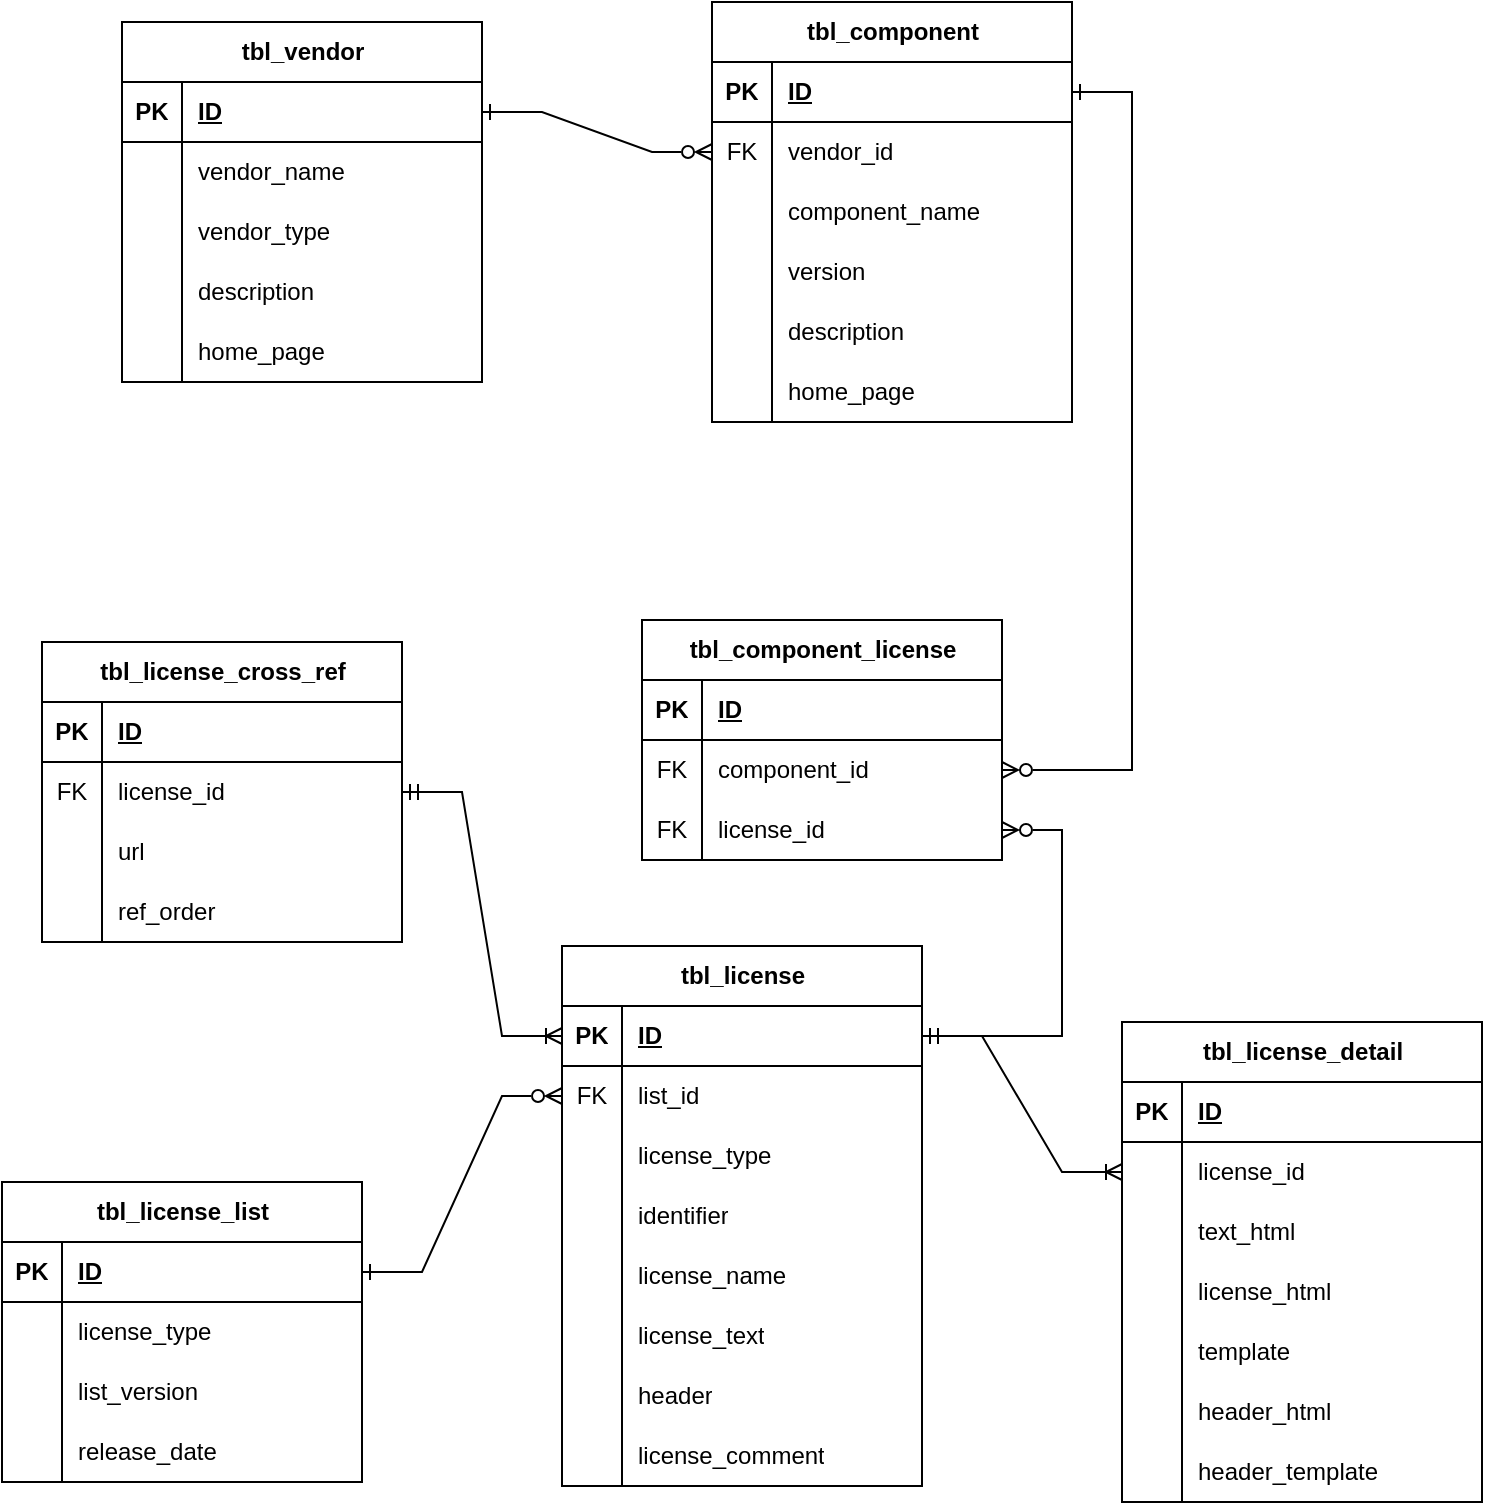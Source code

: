 <mxfile version="21.6.5" type="github">
  <diagram id="R2lEEEUBdFMjLlhIrx00" name="Page-1">
    <mxGraphModel dx="1434" dy="764" grid="1" gridSize="10" guides="1" tooltips="1" connect="1" arrows="1" fold="1" page="1" pageScale="1" pageWidth="850" pageHeight="1100" math="0" shadow="0" extFonts="Permanent Marker^https://fonts.googleapis.com/css?family=Permanent+Marker">
      <root>
        <mxCell id="0" />
        <mxCell id="1" parent="0" />
        <mxCell id="EfTZj8KzghILz2x8NqEM-2" value="tbl_vendor" style="shape=table;startSize=30;container=1;collapsible=1;childLayout=tableLayout;fixedRows=1;rowLines=0;fontStyle=1;align=center;resizeLast=1;html=1;" vertex="1" parent="1">
          <mxGeometry x="130" y="130" width="180" height="180" as="geometry" />
        </mxCell>
        <mxCell id="EfTZj8KzghILz2x8NqEM-3" value="" style="shape=tableRow;horizontal=0;startSize=0;swimlaneHead=0;swimlaneBody=0;fillColor=none;collapsible=0;dropTarget=0;points=[[0,0.5],[1,0.5]];portConstraint=eastwest;top=0;left=0;right=0;bottom=1;" vertex="1" parent="EfTZj8KzghILz2x8NqEM-2">
          <mxGeometry y="30" width="180" height="30" as="geometry" />
        </mxCell>
        <mxCell id="EfTZj8KzghILz2x8NqEM-4" value="PK" style="shape=partialRectangle;connectable=0;fillColor=none;top=0;left=0;bottom=0;right=0;fontStyle=1;overflow=hidden;whiteSpace=wrap;html=1;" vertex="1" parent="EfTZj8KzghILz2x8NqEM-3">
          <mxGeometry width="30" height="30" as="geometry">
            <mxRectangle width="30" height="30" as="alternateBounds" />
          </mxGeometry>
        </mxCell>
        <mxCell id="EfTZj8KzghILz2x8NqEM-5" value="ID" style="shape=partialRectangle;connectable=0;fillColor=none;top=0;left=0;bottom=0;right=0;align=left;spacingLeft=6;fontStyle=5;overflow=hidden;whiteSpace=wrap;html=1;" vertex="1" parent="EfTZj8KzghILz2x8NqEM-3">
          <mxGeometry x="30" width="150" height="30" as="geometry">
            <mxRectangle width="150" height="30" as="alternateBounds" />
          </mxGeometry>
        </mxCell>
        <mxCell id="EfTZj8KzghILz2x8NqEM-6" value="" style="shape=tableRow;horizontal=0;startSize=0;swimlaneHead=0;swimlaneBody=0;fillColor=none;collapsible=0;dropTarget=0;points=[[0,0.5],[1,0.5]];portConstraint=eastwest;top=0;left=0;right=0;bottom=0;" vertex="1" parent="EfTZj8KzghILz2x8NqEM-2">
          <mxGeometry y="60" width="180" height="30" as="geometry" />
        </mxCell>
        <mxCell id="EfTZj8KzghILz2x8NqEM-7" value="" style="shape=partialRectangle;connectable=0;fillColor=none;top=0;left=0;bottom=0;right=0;editable=1;overflow=hidden;whiteSpace=wrap;html=1;" vertex="1" parent="EfTZj8KzghILz2x8NqEM-6">
          <mxGeometry width="30" height="30" as="geometry">
            <mxRectangle width="30" height="30" as="alternateBounds" />
          </mxGeometry>
        </mxCell>
        <mxCell id="EfTZj8KzghILz2x8NqEM-8" value="vendor_name" style="shape=partialRectangle;connectable=0;fillColor=none;top=0;left=0;bottom=0;right=0;align=left;spacingLeft=6;overflow=hidden;whiteSpace=wrap;html=1;" vertex="1" parent="EfTZj8KzghILz2x8NqEM-6">
          <mxGeometry x="30" width="150" height="30" as="geometry">
            <mxRectangle width="150" height="30" as="alternateBounds" />
          </mxGeometry>
        </mxCell>
        <mxCell id="EfTZj8KzghILz2x8NqEM-9" value="" style="shape=tableRow;horizontal=0;startSize=0;swimlaneHead=0;swimlaneBody=0;fillColor=none;collapsible=0;dropTarget=0;points=[[0,0.5],[1,0.5]];portConstraint=eastwest;top=0;left=0;right=0;bottom=0;" vertex="1" parent="EfTZj8KzghILz2x8NqEM-2">
          <mxGeometry y="90" width="180" height="30" as="geometry" />
        </mxCell>
        <mxCell id="EfTZj8KzghILz2x8NqEM-10" value="" style="shape=partialRectangle;connectable=0;fillColor=none;top=0;left=0;bottom=0;right=0;editable=1;overflow=hidden;whiteSpace=wrap;html=1;" vertex="1" parent="EfTZj8KzghILz2x8NqEM-9">
          <mxGeometry width="30" height="30" as="geometry">
            <mxRectangle width="30" height="30" as="alternateBounds" />
          </mxGeometry>
        </mxCell>
        <mxCell id="EfTZj8KzghILz2x8NqEM-11" value="vendor_type" style="shape=partialRectangle;connectable=0;fillColor=none;top=0;left=0;bottom=0;right=0;align=left;spacingLeft=6;overflow=hidden;whiteSpace=wrap;html=1;" vertex="1" parent="EfTZj8KzghILz2x8NqEM-9">
          <mxGeometry x="30" width="150" height="30" as="geometry">
            <mxRectangle width="150" height="30" as="alternateBounds" />
          </mxGeometry>
        </mxCell>
        <mxCell id="EfTZj8KzghILz2x8NqEM-12" value="" style="shape=tableRow;horizontal=0;startSize=0;swimlaneHead=0;swimlaneBody=0;fillColor=none;collapsible=0;dropTarget=0;points=[[0,0.5],[1,0.5]];portConstraint=eastwest;top=0;left=0;right=0;bottom=0;" vertex="1" parent="EfTZj8KzghILz2x8NqEM-2">
          <mxGeometry y="120" width="180" height="30" as="geometry" />
        </mxCell>
        <mxCell id="EfTZj8KzghILz2x8NqEM-13" value="" style="shape=partialRectangle;connectable=0;fillColor=none;top=0;left=0;bottom=0;right=0;editable=1;overflow=hidden;whiteSpace=wrap;html=1;" vertex="1" parent="EfTZj8KzghILz2x8NqEM-12">
          <mxGeometry width="30" height="30" as="geometry">
            <mxRectangle width="30" height="30" as="alternateBounds" />
          </mxGeometry>
        </mxCell>
        <mxCell id="EfTZj8KzghILz2x8NqEM-14" value="description" style="shape=partialRectangle;connectable=0;fillColor=none;top=0;left=0;bottom=0;right=0;align=left;spacingLeft=6;overflow=hidden;whiteSpace=wrap;html=1;" vertex="1" parent="EfTZj8KzghILz2x8NqEM-12">
          <mxGeometry x="30" width="150" height="30" as="geometry">
            <mxRectangle width="150" height="30" as="alternateBounds" />
          </mxGeometry>
        </mxCell>
        <mxCell id="EfTZj8KzghILz2x8NqEM-15" value="" style="shape=tableRow;horizontal=0;startSize=0;swimlaneHead=0;swimlaneBody=0;fillColor=none;collapsible=0;dropTarget=0;points=[[0,0.5],[1,0.5]];portConstraint=eastwest;top=0;left=0;right=0;bottom=0;" vertex="1" parent="EfTZj8KzghILz2x8NqEM-2">
          <mxGeometry y="150" width="180" height="30" as="geometry" />
        </mxCell>
        <mxCell id="EfTZj8KzghILz2x8NqEM-16" value="" style="shape=partialRectangle;connectable=0;fillColor=none;top=0;left=0;bottom=0;right=0;editable=1;overflow=hidden;whiteSpace=wrap;html=1;" vertex="1" parent="EfTZj8KzghILz2x8NqEM-15">
          <mxGeometry width="30" height="30" as="geometry">
            <mxRectangle width="30" height="30" as="alternateBounds" />
          </mxGeometry>
        </mxCell>
        <mxCell id="EfTZj8KzghILz2x8NqEM-17" value="home_page" style="shape=partialRectangle;connectable=0;fillColor=none;top=0;left=0;bottom=0;right=0;align=left;spacingLeft=6;overflow=hidden;whiteSpace=wrap;html=1;" vertex="1" parent="EfTZj8KzghILz2x8NqEM-15">
          <mxGeometry x="30" width="150" height="30" as="geometry">
            <mxRectangle width="150" height="30" as="alternateBounds" />
          </mxGeometry>
        </mxCell>
        <mxCell id="EfTZj8KzghILz2x8NqEM-27" value="tbl_component" style="shape=table;startSize=30;container=1;collapsible=1;childLayout=tableLayout;fixedRows=1;rowLines=0;fontStyle=1;align=center;resizeLast=1;html=1;" vertex="1" parent="1">
          <mxGeometry x="425" y="120" width="180" height="210" as="geometry" />
        </mxCell>
        <mxCell id="EfTZj8KzghILz2x8NqEM-28" value="" style="shape=tableRow;horizontal=0;startSize=0;swimlaneHead=0;swimlaneBody=0;fillColor=none;collapsible=0;dropTarget=0;points=[[0,0.5],[1,0.5]];portConstraint=eastwest;top=0;left=0;right=0;bottom=1;" vertex="1" parent="EfTZj8KzghILz2x8NqEM-27">
          <mxGeometry y="30" width="180" height="30" as="geometry" />
        </mxCell>
        <mxCell id="EfTZj8KzghILz2x8NqEM-29" value="PK" style="shape=partialRectangle;connectable=0;fillColor=none;top=0;left=0;bottom=0;right=0;fontStyle=1;overflow=hidden;whiteSpace=wrap;html=1;" vertex="1" parent="EfTZj8KzghILz2x8NqEM-28">
          <mxGeometry width="30" height="30" as="geometry">
            <mxRectangle width="30" height="30" as="alternateBounds" />
          </mxGeometry>
        </mxCell>
        <mxCell id="EfTZj8KzghILz2x8NqEM-30" value="ID" style="shape=partialRectangle;connectable=0;fillColor=none;top=0;left=0;bottom=0;right=0;align=left;spacingLeft=6;fontStyle=5;overflow=hidden;whiteSpace=wrap;html=1;" vertex="1" parent="EfTZj8KzghILz2x8NqEM-28">
          <mxGeometry x="30" width="150" height="30" as="geometry">
            <mxRectangle width="150" height="30" as="alternateBounds" />
          </mxGeometry>
        </mxCell>
        <mxCell id="EfTZj8KzghILz2x8NqEM-31" value="" style="shape=tableRow;horizontal=0;startSize=0;swimlaneHead=0;swimlaneBody=0;fillColor=none;collapsible=0;dropTarget=0;points=[[0,0.5],[1,0.5]];portConstraint=eastwest;top=0;left=0;right=0;bottom=0;" vertex="1" parent="EfTZj8KzghILz2x8NqEM-27">
          <mxGeometry y="60" width="180" height="30" as="geometry" />
        </mxCell>
        <mxCell id="EfTZj8KzghILz2x8NqEM-32" value="FK" style="shape=partialRectangle;connectable=0;fillColor=none;top=0;left=0;bottom=0;right=0;editable=1;overflow=hidden;whiteSpace=wrap;html=1;" vertex="1" parent="EfTZj8KzghILz2x8NqEM-31">
          <mxGeometry width="30" height="30" as="geometry">
            <mxRectangle width="30" height="30" as="alternateBounds" />
          </mxGeometry>
        </mxCell>
        <mxCell id="EfTZj8KzghILz2x8NqEM-33" value="vendor_id" style="shape=partialRectangle;connectable=0;fillColor=none;top=0;left=0;bottom=0;right=0;align=left;spacingLeft=6;overflow=hidden;whiteSpace=wrap;html=1;" vertex="1" parent="EfTZj8KzghILz2x8NqEM-31">
          <mxGeometry x="30" width="150" height="30" as="geometry">
            <mxRectangle width="150" height="30" as="alternateBounds" />
          </mxGeometry>
        </mxCell>
        <mxCell id="EfTZj8KzghILz2x8NqEM-34" value="" style="shape=tableRow;horizontal=0;startSize=0;swimlaneHead=0;swimlaneBody=0;fillColor=none;collapsible=0;dropTarget=0;points=[[0,0.5],[1,0.5]];portConstraint=eastwest;top=0;left=0;right=0;bottom=0;" vertex="1" parent="EfTZj8KzghILz2x8NqEM-27">
          <mxGeometry y="90" width="180" height="30" as="geometry" />
        </mxCell>
        <mxCell id="EfTZj8KzghILz2x8NqEM-35" value="" style="shape=partialRectangle;connectable=0;fillColor=none;top=0;left=0;bottom=0;right=0;editable=1;overflow=hidden;whiteSpace=wrap;html=1;" vertex="1" parent="EfTZj8KzghILz2x8NqEM-34">
          <mxGeometry width="30" height="30" as="geometry">
            <mxRectangle width="30" height="30" as="alternateBounds" />
          </mxGeometry>
        </mxCell>
        <mxCell id="EfTZj8KzghILz2x8NqEM-36" value="component_name" style="shape=partialRectangle;connectable=0;fillColor=none;top=0;left=0;bottom=0;right=0;align=left;spacingLeft=6;overflow=hidden;whiteSpace=wrap;html=1;" vertex="1" parent="EfTZj8KzghILz2x8NqEM-34">
          <mxGeometry x="30" width="150" height="30" as="geometry">
            <mxRectangle width="150" height="30" as="alternateBounds" />
          </mxGeometry>
        </mxCell>
        <mxCell id="EfTZj8KzghILz2x8NqEM-37" value="" style="shape=tableRow;horizontal=0;startSize=0;swimlaneHead=0;swimlaneBody=0;fillColor=none;collapsible=0;dropTarget=0;points=[[0,0.5],[1,0.5]];portConstraint=eastwest;top=0;left=0;right=0;bottom=0;" vertex="1" parent="EfTZj8KzghILz2x8NqEM-27">
          <mxGeometry y="120" width="180" height="30" as="geometry" />
        </mxCell>
        <mxCell id="EfTZj8KzghILz2x8NqEM-38" value="" style="shape=partialRectangle;connectable=0;fillColor=none;top=0;left=0;bottom=0;right=0;editable=1;overflow=hidden;whiteSpace=wrap;html=1;" vertex="1" parent="EfTZj8KzghILz2x8NqEM-37">
          <mxGeometry width="30" height="30" as="geometry">
            <mxRectangle width="30" height="30" as="alternateBounds" />
          </mxGeometry>
        </mxCell>
        <mxCell id="EfTZj8KzghILz2x8NqEM-39" value="version" style="shape=partialRectangle;connectable=0;fillColor=none;top=0;left=0;bottom=0;right=0;align=left;spacingLeft=6;overflow=hidden;whiteSpace=wrap;html=1;" vertex="1" parent="EfTZj8KzghILz2x8NqEM-37">
          <mxGeometry x="30" width="150" height="30" as="geometry">
            <mxRectangle width="150" height="30" as="alternateBounds" />
          </mxGeometry>
        </mxCell>
        <mxCell id="EfTZj8KzghILz2x8NqEM-40" value="" style="shape=tableRow;horizontal=0;startSize=0;swimlaneHead=0;swimlaneBody=0;fillColor=none;collapsible=0;dropTarget=0;points=[[0,0.5],[1,0.5]];portConstraint=eastwest;top=0;left=0;right=0;bottom=0;" vertex="1" parent="EfTZj8KzghILz2x8NqEM-27">
          <mxGeometry y="150" width="180" height="30" as="geometry" />
        </mxCell>
        <mxCell id="EfTZj8KzghILz2x8NqEM-41" value="" style="shape=partialRectangle;connectable=0;fillColor=none;top=0;left=0;bottom=0;right=0;editable=1;overflow=hidden;whiteSpace=wrap;html=1;" vertex="1" parent="EfTZj8KzghILz2x8NqEM-40">
          <mxGeometry width="30" height="30" as="geometry">
            <mxRectangle width="30" height="30" as="alternateBounds" />
          </mxGeometry>
        </mxCell>
        <mxCell id="EfTZj8KzghILz2x8NqEM-42" value="description" style="shape=partialRectangle;connectable=0;fillColor=none;top=0;left=0;bottom=0;right=0;align=left;spacingLeft=6;overflow=hidden;whiteSpace=wrap;html=1;" vertex="1" parent="EfTZj8KzghILz2x8NqEM-40">
          <mxGeometry x="30" width="150" height="30" as="geometry">
            <mxRectangle width="150" height="30" as="alternateBounds" />
          </mxGeometry>
        </mxCell>
        <mxCell id="EfTZj8KzghILz2x8NqEM-43" value="" style="shape=tableRow;horizontal=0;startSize=0;swimlaneHead=0;swimlaneBody=0;fillColor=none;collapsible=0;dropTarget=0;points=[[0,0.5],[1,0.5]];portConstraint=eastwest;top=0;left=0;right=0;bottom=0;" vertex="1" parent="EfTZj8KzghILz2x8NqEM-27">
          <mxGeometry y="180" width="180" height="30" as="geometry" />
        </mxCell>
        <mxCell id="EfTZj8KzghILz2x8NqEM-44" value="" style="shape=partialRectangle;connectable=0;fillColor=none;top=0;left=0;bottom=0;right=0;editable=1;overflow=hidden;whiteSpace=wrap;html=1;" vertex="1" parent="EfTZj8KzghILz2x8NqEM-43">
          <mxGeometry width="30" height="30" as="geometry">
            <mxRectangle width="30" height="30" as="alternateBounds" />
          </mxGeometry>
        </mxCell>
        <mxCell id="EfTZj8KzghILz2x8NqEM-45" value="home_page" style="shape=partialRectangle;connectable=0;fillColor=none;top=0;left=0;bottom=0;right=0;align=left;spacingLeft=6;overflow=hidden;whiteSpace=wrap;html=1;" vertex="1" parent="EfTZj8KzghILz2x8NqEM-43">
          <mxGeometry x="30" width="150" height="30" as="geometry">
            <mxRectangle width="150" height="30" as="alternateBounds" />
          </mxGeometry>
        </mxCell>
        <mxCell id="EfTZj8KzghILz2x8NqEM-47" value="tbl_license_list" style="shape=table;startSize=30;container=1;collapsible=1;childLayout=tableLayout;fixedRows=1;rowLines=0;fontStyle=1;align=center;resizeLast=1;html=1;" vertex="1" parent="1">
          <mxGeometry x="70" y="710" width="180" height="150" as="geometry" />
        </mxCell>
        <mxCell id="EfTZj8KzghILz2x8NqEM-48" value="" style="shape=tableRow;horizontal=0;startSize=0;swimlaneHead=0;swimlaneBody=0;fillColor=none;collapsible=0;dropTarget=0;points=[[0,0.5],[1,0.5]];portConstraint=eastwest;top=0;left=0;right=0;bottom=1;" vertex="1" parent="EfTZj8KzghILz2x8NqEM-47">
          <mxGeometry y="30" width="180" height="30" as="geometry" />
        </mxCell>
        <mxCell id="EfTZj8KzghILz2x8NqEM-49" value="PK" style="shape=partialRectangle;connectable=0;fillColor=none;top=0;left=0;bottom=0;right=0;fontStyle=1;overflow=hidden;whiteSpace=wrap;html=1;" vertex="1" parent="EfTZj8KzghILz2x8NqEM-48">
          <mxGeometry width="30" height="30" as="geometry">
            <mxRectangle width="30" height="30" as="alternateBounds" />
          </mxGeometry>
        </mxCell>
        <mxCell id="EfTZj8KzghILz2x8NqEM-50" value="ID" style="shape=partialRectangle;connectable=0;fillColor=none;top=0;left=0;bottom=0;right=0;align=left;spacingLeft=6;fontStyle=5;overflow=hidden;whiteSpace=wrap;html=1;" vertex="1" parent="EfTZj8KzghILz2x8NqEM-48">
          <mxGeometry x="30" width="150" height="30" as="geometry">
            <mxRectangle width="150" height="30" as="alternateBounds" />
          </mxGeometry>
        </mxCell>
        <mxCell id="EfTZj8KzghILz2x8NqEM-51" value="" style="shape=tableRow;horizontal=0;startSize=0;swimlaneHead=0;swimlaneBody=0;fillColor=none;collapsible=0;dropTarget=0;points=[[0,0.5],[1,0.5]];portConstraint=eastwest;top=0;left=0;right=0;bottom=0;" vertex="1" parent="EfTZj8KzghILz2x8NqEM-47">
          <mxGeometry y="60" width="180" height="30" as="geometry" />
        </mxCell>
        <mxCell id="EfTZj8KzghILz2x8NqEM-52" value="" style="shape=partialRectangle;connectable=0;fillColor=none;top=0;left=0;bottom=0;right=0;editable=1;overflow=hidden;whiteSpace=wrap;html=1;" vertex="1" parent="EfTZj8KzghILz2x8NqEM-51">
          <mxGeometry width="30" height="30" as="geometry">
            <mxRectangle width="30" height="30" as="alternateBounds" />
          </mxGeometry>
        </mxCell>
        <mxCell id="EfTZj8KzghILz2x8NqEM-53" value="license_type" style="shape=partialRectangle;connectable=0;fillColor=none;top=0;left=0;bottom=0;right=0;align=left;spacingLeft=6;overflow=hidden;whiteSpace=wrap;html=1;" vertex="1" parent="EfTZj8KzghILz2x8NqEM-51">
          <mxGeometry x="30" width="150" height="30" as="geometry">
            <mxRectangle width="150" height="30" as="alternateBounds" />
          </mxGeometry>
        </mxCell>
        <mxCell id="EfTZj8KzghILz2x8NqEM-54" value="" style="shape=tableRow;horizontal=0;startSize=0;swimlaneHead=0;swimlaneBody=0;fillColor=none;collapsible=0;dropTarget=0;points=[[0,0.5],[1,0.5]];portConstraint=eastwest;top=0;left=0;right=0;bottom=0;" vertex="1" parent="EfTZj8KzghILz2x8NqEM-47">
          <mxGeometry y="90" width="180" height="30" as="geometry" />
        </mxCell>
        <mxCell id="EfTZj8KzghILz2x8NqEM-55" value="" style="shape=partialRectangle;connectable=0;fillColor=none;top=0;left=0;bottom=0;right=0;editable=1;overflow=hidden;whiteSpace=wrap;html=1;" vertex="1" parent="EfTZj8KzghILz2x8NqEM-54">
          <mxGeometry width="30" height="30" as="geometry">
            <mxRectangle width="30" height="30" as="alternateBounds" />
          </mxGeometry>
        </mxCell>
        <mxCell id="EfTZj8KzghILz2x8NqEM-56" value="list_version" style="shape=partialRectangle;connectable=0;fillColor=none;top=0;left=0;bottom=0;right=0;align=left;spacingLeft=6;overflow=hidden;whiteSpace=wrap;html=1;" vertex="1" parent="EfTZj8KzghILz2x8NqEM-54">
          <mxGeometry x="30" width="150" height="30" as="geometry">
            <mxRectangle width="150" height="30" as="alternateBounds" />
          </mxGeometry>
        </mxCell>
        <mxCell id="EfTZj8KzghILz2x8NqEM-57" value="" style="shape=tableRow;horizontal=0;startSize=0;swimlaneHead=0;swimlaneBody=0;fillColor=none;collapsible=0;dropTarget=0;points=[[0,0.5],[1,0.5]];portConstraint=eastwest;top=0;left=0;right=0;bottom=0;" vertex="1" parent="EfTZj8KzghILz2x8NqEM-47">
          <mxGeometry y="120" width="180" height="30" as="geometry" />
        </mxCell>
        <mxCell id="EfTZj8KzghILz2x8NqEM-58" value="" style="shape=partialRectangle;connectable=0;fillColor=none;top=0;left=0;bottom=0;right=0;editable=1;overflow=hidden;whiteSpace=wrap;html=1;" vertex="1" parent="EfTZj8KzghILz2x8NqEM-57">
          <mxGeometry width="30" height="30" as="geometry">
            <mxRectangle width="30" height="30" as="alternateBounds" />
          </mxGeometry>
        </mxCell>
        <mxCell id="EfTZj8KzghILz2x8NqEM-59" value="release_date" style="shape=partialRectangle;connectable=0;fillColor=none;top=0;left=0;bottom=0;right=0;align=left;spacingLeft=6;overflow=hidden;whiteSpace=wrap;html=1;" vertex="1" parent="EfTZj8KzghILz2x8NqEM-57">
          <mxGeometry x="30" width="150" height="30" as="geometry">
            <mxRectangle width="150" height="30" as="alternateBounds" />
          </mxGeometry>
        </mxCell>
        <mxCell id="EfTZj8KzghILz2x8NqEM-60" value="tbl_license" style="shape=table;startSize=30;container=1;collapsible=1;childLayout=tableLayout;fixedRows=1;rowLines=0;fontStyle=1;align=center;resizeLast=1;html=1;" vertex="1" parent="1">
          <mxGeometry x="350" y="592" width="180" height="270" as="geometry" />
        </mxCell>
        <mxCell id="EfTZj8KzghILz2x8NqEM-61" value="" style="shape=tableRow;horizontal=0;startSize=0;swimlaneHead=0;swimlaneBody=0;fillColor=none;collapsible=0;dropTarget=0;points=[[0,0.5],[1,0.5]];portConstraint=eastwest;top=0;left=0;right=0;bottom=1;" vertex="1" parent="EfTZj8KzghILz2x8NqEM-60">
          <mxGeometry y="30" width="180" height="30" as="geometry" />
        </mxCell>
        <mxCell id="EfTZj8KzghILz2x8NqEM-62" value="PK" style="shape=partialRectangle;connectable=0;fillColor=none;top=0;left=0;bottom=0;right=0;fontStyle=1;overflow=hidden;whiteSpace=wrap;html=1;" vertex="1" parent="EfTZj8KzghILz2x8NqEM-61">
          <mxGeometry width="30" height="30" as="geometry">
            <mxRectangle width="30" height="30" as="alternateBounds" />
          </mxGeometry>
        </mxCell>
        <mxCell id="EfTZj8KzghILz2x8NqEM-63" value="ID" style="shape=partialRectangle;connectable=0;fillColor=none;top=0;left=0;bottom=0;right=0;align=left;spacingLeft=6;fontStyle=5;overflow=hidden;whiteSpace=wrap;html=1;" vertex="1" parent="EfTZj8KzghILz2x8NqEM-61">
          <mxGeometry x="30" width="150" height="30" as="geometry">
            <mxRectangle width="150" height="30" as="alternateBounds" />
          </mxGeometry>
        </mxCell>
        <mxCell id="EfTZj8KzghILz2x8NqEM-138" value="" style="shape=tableRow;horizontal=0;startSize=0;swimlaneHead=0;swimlaneBody=0;fillColor=none;collapsible=0;dropTarget=0;points=[[0,0.5],[1,0.5]];portConstraint=eastwest;top=0;left=0;right=0;bottom=0;" vertex="1" parent="EfTZj8KzghILz2x8NqEM-60">
          <mxGeometry y="60" width="180" height="30" as="geometry" />
        </mxCell>
        <mxCell id="EfTZj8KzghILz2x8NqEM-139" value="FK" style="shape=partialRectangle;connectable=0;fillColor=none;top=0;left=0;bottom=0;right=0;editable=1;overflow=hidden;whiteSpace=wrap;html=1;" vertex="1" parent="EfTZj8KzghILz2x8NqEM-138">
          <mxGeometry width="30" height="30" as="geometry">
            <mxRectangle width="30" height="30" as="alternateBounds" />
          </mxGeometry>
        </mxCell>
        <mxCell id="EfTZj8KzghILz2x8NqEM-140" value="list_id" style="shape=partialRectangle;connectable=0;fillColor=none;top=0;left=0;bottom=0;right=0;align=left;spacingLeft=6;overflow=hidden;whiteSpace=wrap;html=1;" vertex="1" parent="EfTZj8KzghILz2x8NqEM-138">
          <mxGeometry x="30" width="150" height="30" as="geometry">
            <mxRectangle width="150" height="30" as="alternateBounds" />
          </mxGeometry>
        </mxCell>
        <mxCell id="EfTZj8KzghILz2x8NqEM-64" value="" style="shape=tableRow;horizontal=0;startSize=0;swimlaneHead=0;swimlaneBody=0;fillColor=none;collapsible=0;dropTarget=0;points=[[0,0.5],[1,0.5]];portConstraint=eastwest;top=0;left=0;right=0;bottom=0;" vertex="1" parent="EfTZj8KzghILz2x8NqEM-60">
          <mxGeometry y="90" width="180" height="30" as="geometry" />
        </mxCell>
        <mxCell id="EfTZj8KzghILz2x8NqEM-65" value="" style="shape=partialRectangle;connectable=0;fillColor=none;top=0;left=0;bottom=0;right=0;editable=1;overflow=hidden;whiteSpace=wrap;html=1;" vertex="1" parent="EfTZj8KzghILz2x8NqEM-64">
          <mxGeometry width="30" height="30" as="geometry">
            <mxRectangle width="30" height="30" as="alternateBounds" />
          </mxGeometry>
        </mxCell>
        <mxCell id="EfTZj8KzghILz2x8NqEM-66" value="license_type" style="shape=partialRectangle;connectable=0;fillColor=none;top=0;left=0;bottom=0;right=0;align=left;spacingLeft=6;overflow=hidden;whiteSpace=wrap;html=1;" vertex="1" parent="EfTZj8KzghILz2x8NqEM-64">
          <mxGeometry x="30" width="150" height="30" as="geometry">
            <mxRectangle width="150" height="30" as="alternateBounds" />
          </mxGeometry>
        </mxCell>
        <mxCell id="EfTZj8KzghILz2x8NqEM-67" value="" style="shape=tableRow;horizontal=0;startSize=0;swimlaneHead=0;swimlaneBody=0;fillColor=none;collapsible=0;dropTarget=0;points=[[0,0.5],[1,0.5]];portConstraint=eastwest;top=0;left=0;right=0;bottom=0;" vertex="1" parent="EfTZj8KzghILz2x8NqEM-60">
          <mxGeometry y="120" width="180" height="30" as="geometry" />
        </mxCell>
        <mxCell id="EfTZj8KzghILz2x8NqEM-68" value="" style="shape=partialRectangle;connectable=0;fillColor=none;top=0;left=0;bottom=0;right=0;editable=1;overflow=hidden;whiteSpace=wrap;html=1;" vertex="1" parent="EfTZj8KzghILz2x8NqEM-67">
          <mxGeometry width="30" height="30" as="geometry">
            <mxRectangle width="30" height="30" as="alternateBounds" />
          </mxGeometry>
        </mxCell>
        <mxCell id="EfTZj8KzghILz2x8NqEM-69" value="identifier" style="shape=partialRectangle;connectable=0;fillColor=none;top=0;left=0;bottom=0;right=0;align=left;spacingLeft=6;overflow=hidden;whiteSpace=wrap;html=1;" vertex="1" parent="EfTZj8KzghILz2x8NqEM-67">
          <mxGeometry x="30" width="150" height="30" as="geometry">
            <mxRectangle width="150" height="30" as="alternateBounds" />
          </mxGeometry>
        </mxCell>
        <mxCell id="EfTZj8KzghILz2x8NqEM-70" value="" style="shape=tableRow;horizontal=0;startSize=0;swimlaneHead=0;swimlaneBody=0;fillColor=none;collapsible=0;dropTarget=0;points=[[0,0.5],[1,0.5]];portConstraint=eastwest;top=0;left=0;right=0;bottom=0;" vertex="1" parent="EfTZj8KzghILz2x8NqEM-60">
          <mxGeometry y="150" width="180" height="30" as="geometry" />
        </mxCell>
        <mxCell id="EfTZj8KzghILz2x8NqEM-71" value="" style="shape=partialRectangle;connectable=0;fillColor=none;top=0;left=0;bottom=0;right=0;editable=1;overflow=hidden;whiteSpace=wrap;html=1;" vertex="1" parent="EfTZj8KzghILz2x8NqEM-70">
          <mxGeometry width="30" height="30" as="geometry">
            <mxRectangle width="30" height="30" as="alternateBounds" />
          </mxGeometry>
        </mxCell>
        <mxCell id="EfTZj8KzghILz2x8NqEM-72" value="license_name" style="shape=partialRectangle;connectable=0;fillColor=none;top=0;left=0;bottom=0;right=0;align=left;spacingLeft=6;overflow=hidden;whiteSpace=wrap;html=1;" vertex="1" parent="EfTZj8KzghILz2x8NqEM-70">
          <mxGeometry x="30" width="150" height="30" as="geometry">
            <mxRectangle width="150" height="30" as="alternateBounds" />
          </mxGeometry>
        </mxCell>
        <mxCell id="EfTZj8KzghILz2x8NqEM-73" value="" style="shape=tableRow;horizontal=0;startSize=0;swimlaneHead=0;swimlaneBody=0;fillColor=none;collapsible=0;dropTarget=0;points=[[0,0.5],[1,0.5]];portConstraint=eastwest;top=0;left=0;right=0;bottom=0;" vertex="1" parent="EfTZj8KzghILz2x8NqEM-60">
          <mxGeometry y="180" width="180" height="30" as="geometry" />
        </mxCell>
        <mxCell id="EfTZj8KzghILz2x8NqEM-74" value="" style="shape=partialRectangle;connectable=0;fillColor=none;top=0;left=0;bottom=0;right=0;editable=1;overflow=hidden;whiteSpace=wrap;html=1;" vertex="1" parent="EfTZj8KzghILz2x8NqEM-73">
          <mxGeometry width="30" height="30" as="geometry">
            <mxRectangle width="30" height="30" as="alternateBounds" />
          </mxGeometry>
        </mxCell>
        <mxCell id="EfTZj8KzghILz2x8NqEM-75" value="license_text" style="shape=partialRectangle;connectable=0;fillColor=none;top=0;left=0;bottom=0;right=0;align=left;spacingLeft=6;overflow=hidden;whiteSpace=wrap;html=1;" vertex="1" parent="EfTZj8KzghILz2x8NqEM-73">
          <mxGeometry x="30" width="150" height="30" as="geometry">
            <mxRectangle width="150" height="30" as="alternateBounds" />
          </mxGeometry>
        </mxCell>
        <mxCell id="EfTZj8KzghILz2x8NqEM-76" value="" style="shape=tableRow;horizontal=0;startSize=0;swimlaneHead=0;swimlaneBody=0;fillColor=none;collapsible=0;dropTarget=0;points=[[0,0.5],[1,0.5]];portConstraint=eastwest;top=0;left=0;right=0;bottom=0;" vertex="1" parent="EfTZj8KzghILz2x8NqEM-60">
          <mxGeometry y="210" width="180" height="30" as="geometry" />
        </mxCell>
        <mxCell id="EfTZj8KzghILz2x8NqEM-77" value="" style="shape=partialRectangle;connectable=0;fillColor=none;top=0;left=0;bottom=0;right=0;editable=1;overflow=hidden;whiteSpace=wrap;html=1;" vertex="1" parent="EfTZj8KzghILz2x8NqEM-76">
          <mxGeometry width="30" height="30" as="geometry">
            <mxRectangle width="30" height="30" as="alternateBounds" />
          </mxGeometry>
        </mxCell>
        <mxCell id="EfTZj8KzghILz2x8NqEM-78" value="header" style="shape=partialRectangle;connectable=0;fillColor=none;top=0;left=0;bottom=0;right=0;align=left;spacingLeft=6;overflow=hidden;whiteSpace=wrap;html=1;" vertex="1" parent="EfTZj8KzghILz2x8NqEM-76">
          <mxGeometry x="30" width="150" height="30" as="geometry">
            <mxRectangle width="150" height="30" as="alternateBounds" />
          </mxGeometry>
        </mxCell>
        <mxCell id="EfTZj8KzghILz2x8NqEM-79" value="" style="shape=tableRow;horizontal=0;startSize=0;swimlaneHead=0;swimlaneBody=0;fillColor=none;collapsible=0;dropTarget=0;points=[[0,0.5],[1,0.5]];portConstraint=eastwest;top=0;left=0;right=0;bottom=0;" vertex="1" parent="EfTZj8KzghILz2x8NqEM-60">
          <mxGeometry y="240" width="180" height="30" as="geometry" />
        </mxCell>
        <mxCell id="EfTZj8KzghILz2x8NqEM-80" value="" style="shape=partialRectangle;connectable=0;fillColor=none;top=0;left=0;bottom=0;right=0;editable=1;overflow=hidden;whiteSpace=wrap;html=1;" vertex="1" parent="EfTZj8KzghILz2x8NqEM-79">
          <mxGeometry width="30" height="30" as="geometry">
            <mxRectangle width="30" height="30" as="alternateBounds" />
          </mxGeometry>
        </mxCell>
        <mxCell id="EfTZj8KzghILz2x8NqEM-81" value="license_comment" style="shape=partialRectangle;connectable=0;fillColor=none;top=0;left=0;bottom=0;right=0;align=left;spacingLeft=6;overflow=hidden;whiteSpace=wrap;html=1;" vertex="1" parent="EfTZj8KzghILz2x8NqEM-79">
          <mxGeometry x="30" width="150" height="30" as="geometry">
            <mxRectangle width="150" height="30" as="alternateBounds" />
          </mxGeometry>
        </mxCell>
        <mxCell id="EfTZj8KzghILz2x8NqEM-82" value="tbl_license_detail" style="shape=table;startSize=30;container=1;collapsible=1;childLayout=tableLayout;fixedRows=1;rowLines=0;fontStyle=1;align=center;resizeLast=1;html=1;" vertex="1" parent="1">
          <mxGeometry x="630" y="630" width="180" height="240" as="geometry" />
        </mxCell>
        <mxCell id="EfTZj8KzghILz2x8NqEM-83" value="" style="shape=tableRow;horizontal=0;startSize=0;swimlaneHead=0;swimlaneBody=0;fillColor=none;collapsible=0;dropTarget=0;points=[[0,0.5],[1,0.5]];portConstraint=eastwest;top=0;left=0;right=0;bottom=1;" vertex="1" parent="EfTZj8KzghILz2x8NqEM-82">
          <mxGeometry y="30" width="180" height="30" as="geometry" />
        </mxCell>
        <mxCell id="EfTZj8KzghILz2x8NqEM-84" value="PK" style="shape=partialRectangle;connectable=0;fillColor=none;top=0;left=0;bottom=0;right=0;fontStyle=1;overflow=hidden;whiteSpace=wrap;html=1;" vertex="1" parent="EfTZj8KzghILz2x8NqEM-83">
          <mxGeometry width="30" height="30" as="geometry">
            <mxRectangle width="30" height="30" as="alternateBounds" />
          </mxGeometry>
        </mxCell>
        <mxCell id="EfTZj8KzghILz2x8NqEM-85" value="ID" style="shape=partialRectangle;connectable=0;fillColor=none;top=0;left=0;bottom=0;right=0;align=left;spacingLeft=6;fontStyle=5;overflow=hidden;whiteSpace=wrap;html=1;" vertex="1" parent="EfTZj8KzghILz2x8NqEM-83">
          <mxGeometry x="30" width="150" height="30" as="geometry">
            <mxRectangle width="150" height="30" as="alternateBounds" />
          </mxGeometry>
        </mxCell>
        <mxCell id="EfTZj8KzghILz2x8NqEM-86" value="" style="shape=tableRow;horizontal=0;startSize=0;swimlaneHead=0;swimlaneBody=0;fillColor=none;collapsible=0;dropTarget=0;points=[[0,0.5],[1,0.5]];portConstraint=eastwest;top=0;left=0;right=0;bottom=0;" vertex="1" parent="EfTZj8KzghILz2x8NqEM-82">
          <mxGeometry y="60" width="180" height="30" as="geometry" />
        </mxCell>
        <mxCell id="EfTZj8KzghILz2x8NqEM-87" value="" style="shape=partialRectangle;connectable=0;fillColor=none;top=0;left=0;bottom=0;right=0;editable=1;overflow=hidden;whiteSpace=wrap;html=1;" vertex="1" parent="EfTZj8KzghILz2x8NqEM-86">
          <mxGeometry width="30" height="30" as="geometry">
            <mxRectangle width="30" height="30" as="alternateBounds" />
          </mxGeometry>
        </mxCell>
        <mxCell id="EfTZj8KzghILz2x8NqEM-88" value="license_id" style="shape=partialRectangle;connectable=0;fillColor=none;top=0;left=0;bottom=0;right=0;align=left;spacingLeft=6;overflow=hidden;whiteSpace=wrap;html=1;" vertex="1" parent="EfTZj8KzghILz2x8NqEM-86">
          <mxGeometry x="30" width="150" height="30" as="geometry">
            <mxRectangle width="150" height="30" as="alternateBounds" />
          </mxGeometry>
        </mxCell>
        <mxCell id="EfTZj8KzghILz2x8NqEM-89" value="" style="shape=tableRow;horizontal=0;startSize=0;swimlaneHead=0;swimlaneBody=0;fillColor=none;collapsible=0;dropTarget=0;points=[[0,0.5],[1,0.5]];portConstraint=eastwest;top=0;left=0;right=0;bottom=0;" vertex="1" parent="EfTZj8KzghILz2x8NqEM-82">
          <mxGeometry y="90" width="180" height="30" as="geometry" />
        </mxCell>
        <mxCell id="EfTZj8KzghILz2x8NqEM-90" value="" style="shape=partialRectangle;connectable=0;fillColor=none;top=0;left=0;bottom=0;right=0;editable=1;overflow=hidden;whiteSpace=wrap;html=1;" vertex="1" parent="EfTZj8KzghILz2x8NqEM-89">
          <mxGeometry width="30" height="30" as="geometry">
            <mxRectangle width="30" height="30" as="alternateBounds" />
          </mxGeometry>
        </mxCell>
        <mxCell id="EfTZj8KzghILz2x8NqEM-91" value="text_html" style="shape=partialRectangle;connectable=0;fillColor=none;top=0;left=0;bottom=0;right=0;align=left;spacingLeft=6;overflow=hidden;whiteSpace=wrap;html=1;" vertex="1" parent="EfTZj8KzghILz2x8NqEM-89">
          <mxGeometry x="30" width="150" height="30" as="geometry">
            <mxRectangle width="150" height="30" as="alternateBounds" />
          </mxGeometry>
        </mxCell>
        <mxCell id="EfTZj8KzghILz2x8NqEM-92" value="" style="shape=tableRow;horizontal=0;startSize=0;swimlaneHead=0;swimlaneBody=0;fillColor=none;collapsible=0;dropTarget=0;points=[[0,0.5],[1,0.5]];portConstraint=eastwest;top=0;left=0;right=0;bottom=0;" vertex="1" parent="EfTZj8KzghILz2x8NqEM-82">
          <mxGeometry y="120" width="180" height="30" as="geometry" />
        </mxCell>
        <mxCell id="EfTZj8KzghILz2x8NqEM-93" value="" style="shape=partialRectangle;connectable=0;fillColor=none;top=0;left=0;bottom=0;right=0;editable=1;overflow=hidden;whiteSpace=wrap;html=1;" vertex="1" parent="EfTZj8KzghILz2x8NqEM-92">
          <mxGeometry width="30" height="30" as="geometry">
            <mxRectangle width="30" height="30" as="alternateBounds" />
          </mxGeometry>
        </mxCell>
        <mxCell id="EfTZj8KzghILz2x8NqEM-94" value="license_html" style="shape=partialRectangle;connectable=0;fillColor=none;top=0;left=0;bottom=0;right=0;align=left;spacingLeft=6;overflow=hidden;whiteSpace=wrap;html=1;" vertex="1" parent="EfTZj8KzghILz2x8NqEM-92">
          <mxGeometry x="30" width="150" height="30" as="geometry">
            <mxRectangle width="150" height="30" as="alternateBounds" />
          </mxGeometry>
        </mxCell>
        <mxCell id="EfTZj8KzghILz2x8NqEM-95" value="" style="shape=tableRow;horizontal=0;startSize=0;swimlaneHead=0;swimlaneBody=0;fillColor=none;collapsible=0;dropTarget=0;points=[[0,0.5],[1,0.5]];portConstraint=eastwest;top=0;left=0;right=0;bottom=0;" vertex="1" parent="EfTZj8KzghILz2x8NqEM-82">
          <mxGeometry y="150" width="180" height="30" as="geometry" />
        </mxCell>
        <mxCell id="EfTZj8KzghILz2x8NqEM-96" value="" style="shape=partialRectangle;connectable=0;fillColor=none;top=0;left=0;bottom=0;right=0;editable=1;overflow=hidden;whiteSpace=wrap;html=1;" vertex="1" parent="EfTZj8KzghILz2x8NqEM-95">
          <mxGeometry width="30" height="30" as="geometry">
            <mxRectangle width="30" height="30" as="alternateBounds" />
          </mxGeometry>
        </mxCell>
        <mxCell id="EfTZj8KzghILz2x8NqEM-97" value="template" style="shape=partialRectangle;connectable=0;fillColor=none;top=0;left=0;bottom=0;right=0;align=left;spacingLeft=6;overflow=hidden;whiteSpace=wrap;html=1;" vertex="1" parent="EfTZj8KzghILz2x8NqEM-95">
          <mxGeometry x="30" width="150" height="30" as="geometry">
            <mxRectangle width="150" height="30" as="alternateBounds" />
          </mxGeometry>
        </mxCell>
        <mxCell id="EfTZj8KzghILz2x8NqEM-98" value="" style="shape=tableRow;horizontal=0;startSize=0;swimlaneHead=0;swimlaneBody=0;fillColor=none;collapsible=0;dropTarget=0;points=[[0,0.5],[1,0.5]];portConstraint=eastwest;top=0;left=0;right=0;bottom=0;" vertex="1" parent="EfTZj8KzghILz2x8NqEM-82">
          <mxGeometry y="180" width="180" height="30" as="geometry" />
        </mxCell>
        <mxCell id="EfTZj8KzghILz2x8NqEM-99" value="" style="shape=partialRectangle;connectable=0;fillColor=none;top=0;left=0;bottom=0;right=0;editable=1;overflow=hidden;whiteSpace=wrap;html=1;" vertex="1" parent="EfTZj8KzghILz2x8NqEM-98">
          <mxGeometry width="30" height="30" as="geometry">
            <mxRectangle width="30" height="30" as="alternateBounds" />
          </mxGeometry>
        </mxCell>
        <mxCell id="EfTZj8KzghILz2x8NqEM-100" value="header_html" style="shape=partialRectangle;connectable=0;fillColor=none;top=0;left=0;bottom=0;right=0;align=left;spacingLeft=6;overflow=hidden;whiteSpace=wrap;html=1;" vertex="1" parent="EfTZj8KzghILz2x8NqEM-98">
          <mxGeometry x="30" width="150" height="30" as="geometry">
            <mxRectangle width="150" height="30" as="alternateBounds" />
          </mxGeometry>
        </mxCell>
        <mxCell id="EfTZj8KzghILz2x8NqEM-101" value="" style="shape=tableRow;horizontal=0;startSize=0;swimlaneHead=0;swimlaneBody=0;fillColor=none;collapsible=0;dropTarget=0;points=[[0,0.5],[1,0.5]];portConstraint=eastwest;top=0;left=0;right=0;bottom=0;" vertex="1" parent="EfTZj8KzghILz2x8NqEM-82">
          <mxGeometry y="210" width="180" height="30" as="geometry" />
        </mxCell>
        <mxCell id="EfTZj8KzghILz2x8NqEM-102" value="" style="shape=partialRectangle;connectable=0;fillColor=none;top=0;left=0;bottom=0;right=0;editable=1;overflow=hidden;whiteSpace=wrap;html=1;" vertex="1" parent="EfTZj8KzghILz2x8NqEM-101">
          <mxGeometry width="30" height="30" as="geometry">
            <mxRectangle width="30" height="30" as="alternateBounds" />
          </mxGeometry>
        </mxCell>
        <mxCell id="EfTZj8KzghILz2x8NqEM-103" value="header_template" style="shape=partialRectangle;connectable=0;fillColor=none;top=0;left=0;bottom=0;right=0;align=left;spacingLeft=6;overflow=hidden;whiteSpace=wrap;html=1;" vertex="1" parent="EfTZj8KzghILz2x8NqEM-101">
          <mxGeometry x="30" width="150" height="30" as="geometry">
            <mxRectangle width="150" height="30" as="alternateBounds" />
          </mxGeometry>
        </mxCell>
        <mxCell id="EfTZj8KzghILz2x8NqEM-104" value="tbl_license_cross_ref" style="shape=table;startSize=30;container=1;collapsible=1;childLayout=tableLayout;fixedRows=1;rowLines=0;fontStyle=1;align=center;resizeLast=1;html=1;" vertex="1" parent="1">
          <mxGeometry x="90" y="440" width="180" height="150" as="geometry" />
        </mxCell>
        <mxCell id="EfTZj8KzghILz2x8NqEM-105" value="" style="shape=tableRow;horizontal=0;startSize=0;swimlaneHead=0;swimlaneBody=0;fillColor=none;collapsible=0;dropTarget=0;points=[[0,0.5],[1,0.5]];portConstraint=eastwest;top=0;left=0;right=0;bottom=1;" vertex="1" parent="EfTZj8KzghILz2x8NqEM-104">
          <mxGeometry y="30" width="180" height="30" as="geometry" />
        </mxCell>
        <mxCell id="EfTZj8KzghILz2x8NqEM-106" value="PK" style="shape=partialRectangle;connectable=0;fillColor=none;top=0;left=0;bottom=0;right=0;fontStyle=1;overflow=hidden;whiteSpace=wrap;html=1;" vertex="1" parent="EfTZj8KzghILz2x8NqEM-105">
          <mxGeometry width="30" height="30" as="geometry">
            <mxRectangle width="30" height="30" as="alternateBounds" />
          </mxGeometry>
        </mxCell>
        <mxCell id="EfTZj8KzghILz2x8NqEM-107" value="ID" style="shape=partialRectangle;connectable=0;fillColor=none;top=0;left=0;bottom=0;right=0;align=left;spacingLeft=6;fontStyle=5;overflow=hidden;whiteSpace=wrap;html=1;" vertex="1" parent="EfTZj8KzghILz2x8NqEM-105">
          <mxGeometry x="30" width="150" height="30" as="geometry">
            <mxRectangle width="150" height="30" as="alternateBounds" />
          </mxGeometry>
        </mxCell>
        <mxCell id="EfTZj8KzghILz2x8NqEM-108" value="" style="shape=tableRow;horizontal=0;startSize=0;swimlaneHead=0;swimlaneBody=0;fillColor=none;collapsible=0;dropTarget=0;points=[[0,0.5],[1,0.5]];portConstraint=eastwest;top=0;left=0;right=0;bottom=0;" vertex="1" parent="EfTZj8KzghILz2x8NqEM-104">
          <mxGeometry y="60" width="180" height="30" as="geometry" />
        </mxCell>
        <mxCell id="EfTZj8KzghILz2x8NqEM-109" value="FK" style="shape=partialRectangle;connectable=0;fillColor=none;top=0;left=0;bottom=0;right=0;editable=1;overflow=hidden;whiteSpace=wrap;html=1;" vertex="1" parent="EfTZj8KzghILz2x8NqEM-108">
          <mxGeometry width="30" height="30" as="geometry">
            <mxRectangle width="30" height="30" as="alternateBounds" />
          </mxGeometry>
        </mxCell>
        <mxCell id="EfTZj8KzghILz2x8NqEM-110" value="license_id" style="shape=partialRectangle;connectable=0;fillColor=none;top=0;left=0;bottom=0;right=0;align=left;spacingLeft=6;overflow=hidden;whiteSpace=wrap;html=1;" vertex="1" parent="EfTZj8KzghILz2x8NqEM-108">
          <mxGeometry x="30" width="150" height="30" as="geometry">
            <mxRectangle width="150" height="30" as="alternateBounds" />
          </mxGeometry>
        </mxCell>
        <mxCell id="EfTZj8KzghILz2x8NqEM-111" value="" style="shape=tableRow;horizontal=0;startSize=0;swimlaneHead=0;swimlaneBody=0;fillColor=none;collapsible=0;dropTarget=0;points=[[0,0.5],[1,0.5]];portConstraint=eastwest;top=0;left=0;right=0;bottom=0;" vertex="1" parent="EfTZj8KzghILz2x8NqEM-104">
          <mxGeometry y="90" width="180" height="30" as="geometry" />
        </mxCell>
        <mxCell id="EfTZj8KzghILz2x8NqEM-112" value="" style="shape=partialRectangle;connectable=0;fillColor=none;top=0;left=0;bottom=0;right=0;editable=1;overflow=hidden;whiteSpace=wrap;html=1;" vertex="1" parent="EfTZj8KzghILz2x8NqEM-111">
          <mxGeometry width="30" height="30" as="geometry">
            <mxRectangle width="30" height="30" as="alternateBounds" />
          </mxGeometry>
        </mxCell>
        <mxCell id="EfTZj8KzghILz2x8NqEM-113" value="url" style="shape=partialRectangle;connectable=0;fillColor=none;top=0;left=0;bottom=0;right=0;align=left;spacingLeft=6;overflow=hidden;whiteSpace=wrap;html=1;" vertex="1" parent="EfTZj8KzghILz2x8NqEM-111">
          <mxGeometry x="30" width="150" height="30" as="geometry">
            <mxRectangle width="150" height="30" as="alternateBounds" />
          </mxGeometry>
        </mxCell>
        <mxCell id="EfTZj8KzghILz2x8NqEM-114" value="" style="shape=tableRow;horizontal=0;startSize=0;swimlaneHead=0;swimlaneBody=0;fillColor=none;collapsible=0;dropTarget=0;points=[[0,0.5],[1,0.5]];portConstraint=eastwest;top=0;left=0;right=0;bottom=0;" vertex="1" parent="EfTZj8KzghILz2x8NqEM-104">
          <mxGeometry y="120" width="180" height="30" as="geometry" />
        </mxCell>
        <mxCell id="EfTZj8KzghILz2x8NqEM-115" value="" style="shape=partialRectangle;connectable=0;fillColor=none;top=0;left=0;bottom=0;right=0;editable=1;overflow=hidden;whiteSpace=wrap;html=1;" vertex="1" parent="EfTZj8KzghILz2x8NqEM-114">
          <mxGeometry width="30" height="30" as="geometry">
            <mxRectangle width="30" height="30" as="alternateBounds" />
          </mxGeometry>
        </mxCell>
        <mxCell id="EfTZj8KzghILz2x8NqEM-116" value="ref_order" style="shape=partialRectangle;connectable=0;fillColor=none;top=0;left=0;bottom=0;right=0;align=left;spacingLeft=6;overflow=hidden;whiteSpace=wrap;html=1;" vertex="1" parent="EfTZj8KzghILz2x8NqEM-114">
          <mxGeometry x="30" width="150" height="30" as="geometry">
            <mxRectangle width="150" height="30" as="alternateBounds" />
          </mxGeometry>
        </mxCell>
        <mxCell id="EfTZj8KzghILz2x8NqEM-117" value="" style="edgeStyle=entityRelationEdgeStyle;fontSize=12;html=1;endArrow=ERoneToMany;startArrow=ERmandOne;rounded=0;entryX=0;entryY=0.5;entryDx=0;entryDy=0;exitX=1;exitY=0.5;exitDx=0;exitDy=0;" edge="1" parent="1" source="EfTZj8KzghILz2x8NqEM-108" target="EfTZj8KzghILz2x8NqEM-61">
          <mxGeometry width="100" height="100" relative="1" as="geometry">
            <mxPoint x="270" y="862" as="sourcePoint" />
            <mxPoint x="370" y="762" as="targetPoint" />
          </mxGeometry>
        </mxCell>
        <mxCell id="EfTZj8KzghILz2x8NqEM-46" value="" style="edgeStyle=entityRelationEdgeStyle;fontSize=12;html=1;endArrow=ERone;startArrow=ERzeroToMany;rounded=0;startFill=0;endFill=0;" edge="1" parent="1" source="EfTZj8KzghILz2x8NqEM-31" target="EfTZj8KzghILz2x8NqEM-3">
          <mxGeometry width="100" height="100" relative="1" as="geometry">
            <mxPoint x="420" y="195" as="sourcePoint" />
            <mxPoint x="330" y="240" as="targetPoint" />
          </mxGeometry>
        </mxCell>
        <mxCell id="EfTZj8KzghILz2x8NqEM-119" value="tbl_component_license" style="shape=table;startSize=30;container=1;collapsible=1;childLayout=tableLayout;fixedRows=1;rowLines=0;fontStyle=1;align=center;resizeLast=1;html=1;" vertex="1" parent="1">
          <mxGeometry x="390" y="429" width="180" height="120" as="geometry" />
        </mxCell>
        <mxCell id="EfTZj8KzghILz2x8NqEM-120" value="" style="shape=tableRow;horizontal=0;startSize=0;swimlaneHead=0;swimlaneBody=0;fillColor=none;collapsible=0;dropTarget=0;points=[[0,0.5],[1,0.5]];portConstraint=eastwest;top=0;left=0;right=0;bottom=1;" vertex="1" parent="EfTZj8KzghILz2x8NqEM-119">
          <mxGeometry y="30" width="180" height="30" as="geometry" />
        </mxCell>
        <mxCell id="EfTZj8KzghILz2x8NqEM-121" value="PK" style="shape=partialRectangle;connectable=0;fillColor=none;top=0;left=0;bottom=0;right=0;fontStyle=1;overflow=hidden;whiteSpace=wrap;html=1;" vertex="1" parent="EfTZj8KzghILz2x8NqEM-120">
          <mxGeometry width="30" height="30" as="geometry">
            <mxRectangle width="30" height="30" as="alternateBounds" />
          </mxGeometry>
        </mxCell>
        <mxCell id="EfTZj8KzghILz2x8NqEM-122" value="ID" style="shape=partialRectangle;connectable=0;fillColor=none;top=0;left=0;bottom=0;right=0;align=left;spacingLeft=6;fontStyle=5;overflow=hidden;whiteSpace=wrap;html=1;" vertex="1" parent="EfTZj8KzghILz2x8NqEM-120">
          <mxGeometry x="30" width="150" height="30" as="geometry">
            <mxRectangle width="150" height="30" as="alternateBounds" />
          </mxGeometry>
        </mxCell>
        <mxCell id="EfTZj8KzghILz2x8NqEM-123" value="" style="shape=tableRow;horizontal=0;startSize=0;swimlaneHead=0;swimlaneBody=0;fillColor=none;collapsible=0;dropTarget=0;points=[[0,0.5],[1,0.5]];portConstraint=eastwest;top=0;left=0;right=0;bottom=0;" vertex="1" parent="EfTZj8KzghILz2x8NqEM-119">
          <mxGeometry y="60" width="180" height="30" as="geometry" />
        </mxCell>
        <mxCell id="EfTZj8KzghILz2x8NqEM-124" value="FK" style="shape=partialRectangle;connectable=0;fillColor=none;top=0;left=0;bottom=0;right=0;editable=1;overflow=hidden;whiteSpace=wrap;html=1;" vertex="1" parent="EfTZj8KzghILz2x8NqEM-123">
          <mxGeometry width="30" height="30" as="geometry">
            <mxRectangle width="30" height="30" as="alternateBounds" />
          </mxGeometry>
        </mxCell>
        <mxCell id="EfTZj8KzghILz2x8NqEM-125" value="component_id" style="shape=partialRectangle;connectable=0;fillColor=none;top=0;left=0;bottom=0;right=0;align=left;spacingLeft=6;overflow=hidden;whiteSpace=wrap;html=1;" vertex="1" parent="EfTZj8KzghILz2x8NqEM-123">
          <mxGeometry x="30" width="150" height="30" as="geometry">
            <mxRectangle width="150" height="30" as="alternateBounds" />
          </mxGeometry>
        </mxCell>
        <mxCell id="EfTZj8KzghILz2x8NqEM-126" value="" style="shape=tableRow;horizontal=0;startSize=0;swimlaneHead=0;swimlaneBody=0;fillColor=none;collapsible=0;dropTarget=0;points=[[0,0.5],[1,0.5]];portConstraint=eastwest;top=0;left=0;right=0;bottom=0;" vertex="1" parent="EfTZj8KzghILz2x8NqEM-119">
          <mxGeometry y="90" width="180" height="30" as="geometry" />
        </mxCell>
        <mxCell id="EfTZj8KzghILz2x8NqEM-127" value="FK" style="shape=partialRectangle;connectable=0;fillColor=none;top=0;left=0;bottom=0;right=0;editable=1;overflow=hidden;whiteSpace=wrap;html=1;" vertex="1" parent="EfTZj8KzghILz2x8NqEM-126">
          <mxGeometry width="30" height="30" as="geometry">
            <mxRectangle width="30" height="30" as="alternateBounds" />
          </mxGeometry>
        </mxCell>
        <mxCell id="EfTZj8KzghILz2x8NqEM-128" value="license_id" style="shape=partialRectangle;connectable=0;fillColor=none;top=0;left=0;bottom=0;right=0;align=left;spacingLeft=6;overflow=hidden;whiteSpace=wrap;html=1;" vertex="1" parent="EfTZj8KzghILz2x8NqEM-126">
          <mxGeometry x="30" width="150" height="30" as="geometry">
            <mxRectangle width="150" height="30" as="alternateBounds" />
          </mxGeometry>
        </mxCell>
        <mxCell id="EfTZj8KzghILz2x8NqEM-135" value="" style="edgeStyle=entityRelationEdgeStyle;fontSize=12;html=1;endArrow=ERone;startArrow=ERzeroToMany;rounded=0;startFill=0;endFill=0;" edge="1" parent="1" source="EfTZj8KzghILz2x8NqEM-123" target="EfTZj8KzghILz2x8NqEM-28">
          <mxGeometry width="100" height="100" relative="1" as="geometry">
            <mxPoint x="640" y="504" as="sourcePoint" />
            <mxPoint x="675" y="165" as="targetPoint" />
          </mxGeometry>
        </mxCell>
        <mxCell id="EfTZj8KzghILz2x8NqEM-136" value="" style="edgeStyle=entityRelationEdgeStyle;fontSize=12;html=1;endArrow=ERone;startArrow=ERzeroToMany;rounded=0;startFill=0;endFill=0;" edge="1" parent="1" source="EfTZj8KzghILz2x8NqEM-126" target="EfTZj8KzghILz2x8NqEM-61">
          <mxGeometry width="100" height="100" relative="1" as="geometry">
            <mxPoint x="800" y="720" as="sourcePoint" />
            <mxPoint x="835" y="381" as="targetPoint" />
          </mxGeometry>
        </mxCell>
        <mxCell id="EfTZj8KzghILz2x8NqEM-137" value="" style="edgeStyle=entityRelationEdgeStyle;fontSize=12;html=1;endArrow=ERone;startArrow=ERzeroToMany;rounded=0;startFill=0;endFill=0;" edge="1" parent="1" source="EfTZj8KzghILz2x8NqEM-138" target="EfTZj8KzghILz2x8NqEM-48">
          <mxGeometry width="100" height="100" relative="1" as="geometry">
            <mxPoint x="270" y="680" as="sourcePoint" />
            <mxPoint x="290" y="380" as="targetPoint" />
            <Array as="points">
              <mxPoint x="300" y="670" />
            </Array>
          </mxGeometry>
        </mxCell>
        <mxCell id="EfTZj8KzghILz2x8NqEM-141" value="" style="edgeStyle=entityRelationEdgeStyle;fontSize=12;html=1;endArrow=ERoneToMany;startArrow=ERmandOne;rounded=0;" edge="1" parent="1" source="EfTZj8KzghILz2x8NqEM-61" target="EfTZj8KzghILz2x8NqEM-86">
          <mxGeometry width="100" height="100" relative="1" as="geometry">
            <mxPoint x="560" y="790" as="sourcePoint" />
            <mxPoint x="640" y="912" as="targetPoint" />
          </mxGeometry>
        </mxCell>
      </root>
    </mxGraphModel>
  </diagram>
</mxfile>
